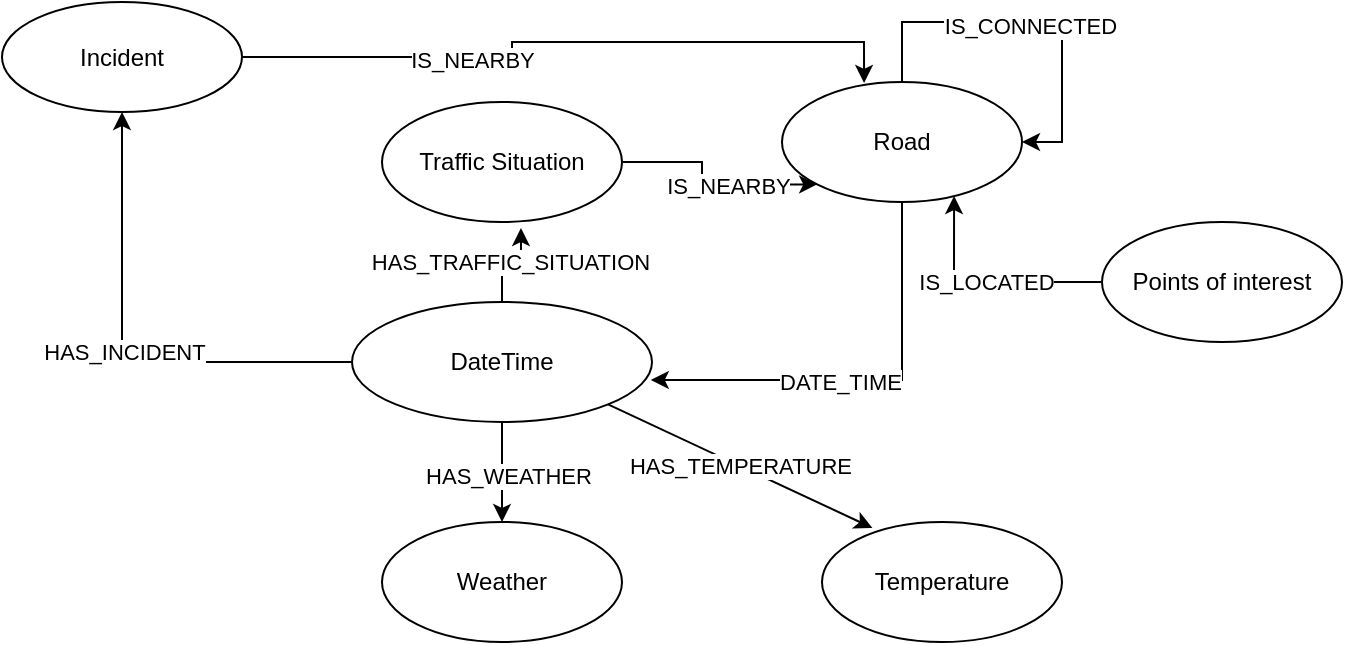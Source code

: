 <mxfile version="19.0.3" type="device"><diagram id="l6fLpSyLQ2XequCTy9tS" name="Page-1"><mxGraphModel dx="2413" dy="745" grid="1" gridSize="10" guides="1" tooltips="1" connect="1" arrows="1" fold="1" page="1" pageScale="1" pageWidth="827" pageHeight="1169" math="0" shadow="0"><root><mxCell id="0"/><mxCell id="1" parent="0"/><mxCell id="zzLDpk-sGfUP1zNuHT5k-7" style="edgeStyle=orthogonalEdgeStyle;rounded=0;orthogonalLoop=1;jettySize=auto;html=1;entryX=0.996;entryY=0.65;entryDx=0;entryDy=0;entryPerimeter=0;" parent="1" source="CVK_DnbALnRQpaXqQVXa-2" target="CVK_DnbALnRQpaXqQVXa-4" edge="1"><mxGeometry relative="1" as="geometry"><Array as="points"><mxPoint x="-540" y="199"/></Array></mxGeometry></mxCell><mxCell id="zzLDpk-sGfUP1zNuHT5k-8" value="DATE_TIME" style="edgeLabel;html=1;align=center;verticalAlign=middle;resizable=0;points=[];" parent="zzLDpk-sGfUP1zNuHT5k-7" vertex="1" connectable="0"><mxGeometry x="0.094" y="2" relative="1" as="geometry"><mxPoint x="-3" y="-1" as="offset"/></mxGeometry></mxCell><mxCell id="CVK_DnbALnRQpaXqQVXa-2" value="Road" style="ellipse;whiteSpace=wrap;html=1;" parent="1" vertex="1"><mxGeometry x="-600" y="50" width="120" height="60" as="geometry"/></mxCell><mxCell id="CVK_DnbALnRQpaXqQVXa-13" value="IS_LOCATED" style="edgeStyle=orthogonalEdgeStyle;rounded=0;orthogonalLoop=1;jettySize=auto;html=1;entryX=0.717;entryY=0.95;entryDx=0;entryDy=0;entryPerimeter=0;" parent="1" source="CVK_DnbALnRQpaXqQVXa-3" target="CVK_DnbALnRQpaXqQVXa-2" edge="1"><mxGeometry relative="1" as="geometry"><mxPoint x="-490" y="130" as="targetPoint"/></mxGeometry></mxCell><mxCell id="CVK_DnbALnRQpaXqQVXa-3" value="Points of interest" style="ellipse;whiteSpace=wrap;html=1;" parent="1" vertex="1"><mxGeometry x="-440" y="120" width="120" height="60" as="geometry"/></mxCell><mxCell id="BgKfWiFMnTX2AtoJ_OBd-2" style="edgeStyle=orthogonalEdgeStyle;rounded=0;orthogonalLoop=1;jettySize=auto;html=1;entryX=0.5;entryY=0;entryDx=0;entryDy=0;" parent="1" source="CVK_DnbALnRQpaXqQVXa-4" target="BgKfWiFMnTX2AtoJ_OBd-1" edge="1"><mxGeometry relative="1" as="geometry"/></mxCell><mxCell id="BgKfWiFMnTX2AtoJ_OBd-3" value="HAS_WEATHER" style="edgeLabel;html=1;align=center;verticalAlign=middle;resizable=0;points=[];" parent="BgKfWiFMnTX2AtoJ_OBd-2" vertex="1" connectable="0"><mxGeometry x="0.08" y="3" relative="1" as="geometry"><mxPoint as="offset"/></mxGeometry></mxCell><mxCell id="jJKXX-mgVOs7kS4YwXCo-3" style="edgeStyle=orthogonalEdgeStyle;rounded=0;orthogonalLoop=1;jettySize=auto;html=1;" parent="1" source="CVK_DnbALnRQpaXqQVXa-4" target="jJKXX-mgVOs7kS4YwXCo-1" edge="1"><mxGeometry relative="1" as="geometry"/></mxCell><mxCell id="jJKXX-mgVOs7kS4YwXCo-4" value="HAS_INCIDENT" style="edgeLabel;html=1;align=center;verticalAlign=middle;resizable=0;points=[];" parent="jJKXX-mgVOs7kS4YwXCo-3" vertex="1" connectable="0"><mxGeometry y="-1" relative="1" as="geometry"><mxPoint as="offset"/></mxGeometry></mxCell><mxCell id="zzLDpk-sGfUP1zNuHT5k-4" value="HAS_TRAFFIC_SITUATION" style="edgeStyle=orthogonalEdgeStyle;rounded=0;orthogonalLoop=1;jettySize=auto;html=1;entryX=0.579;entryY=1.05;entryDx=0;entryDy=0;entryPerimeter=0;" parent="1" source="CVK_DnbALnRQpaXqQVXa-4" target="CVK_DnbALnRQpaXqQVXa-5" edge="1"><mxGeometry relative="1" as="geometry"/></mxCell><mxCell id="CVK_DnbALnRQpaXqQVXa-4" value="DateTime" style="ellipse;whiteSpace=wrap;html=1;" parent="1" vertex="1"><mxGeometry x="-815" y="160" width="150" height="60" as="geometry"/></mxCell><mxCell id="uM7hI6JyogQLXGNQNtPG-7" style="edgeStyle=orthogonalEdgeStyle;rounded=0;orthogonalLoop=1;jettySize=auto;html=1;entryX=0;entryY=1;entryDx=0;entryDy=0;" edge="1" parent="1" source="CVK_DnbALnRQpaXqQVXa-5" target="CVK_DnbALnRQpaXqQVXa-2"><mxGeometry relative="1" as="geometry"/></mxCell><mxCell id="uM7hI6JyogQLXGNQNtPG-8" value="IS_NEARBY" style="edgeLabel;html=1;align=center;verticalAlign=middle;resizable=0;points=[];" vertex="1" connectable="0" parent="uM7hI6JyogQLXGNQNtPG-7"><mxGeometry x="0.18" y="-1" relative="1" as="geometry"><mxPoint as="offset"/></mxGeometry></mxCell><mxCell id="CVK_DnbALnRQpaXqQVXa-5" value="Traffic Situation" style="ellipse;whiteSpace=wrap;html=1;" parent="1" vertex="1"><mxGeometry x="-800" y="60" width="120" height="60" as="geometry"/></mxCell><mxCell id="BgKfWiFMnTX2AtoJ_OBd-1" value="Weather" style="ellipse;whiteSpace=wrap;html=1;" parent="1" vertex="1"><mxGeometry x="-800" y="270" width="120" height="60" as="geometry"/></mxCell><mxCell id="uM7hI6JyogQLXGNQNtPG-5" style="edgeStyle=orthogonalEdgeStyle;rounded=0;orthogonalLoop=1;jettySize=auto;html=1;entryX=0.342;entryY=0.008;entryDx=0;entryDy=0;entryPerimeter=0;" edge="1" parent="1" source="jJKXX-mgVOs7kS4YwXCo-1" target="CVK_DnbALnRQpaXqQVXa-2"><mxGeometry relative="1" as="geometry"/></mxCell><mxCell id="uM7hI6JyogQLXGNQNtPG-6" value="IS_NEARBY" style="edgeLabel;html=1;align=center;verticalAlign=middle;resizable=0;points=[];" vertex="1" connectable="0" parent="uM7hI6JyogQLXGNQNtPG-5"><mxGeometry x="-0.322" y="-1" relative="1" as="geometry"><mxPoint as="offset"/></mxGeometry></mxCell><mxCell id="jJKXX-mgVOs7kS4YwXCo-1" value="Incident&lt;br&gt;" style="ellipse;whiteSpace=wrap;html=1;" parent="1" vertex="1"><mxGeometry x="-990" y="10" width="120" height="55" as="geometry"/></mxCell><mxCell id="jJKXX-mgVOs7kS4YwXCo-5" value="Temperature" style="ellipse;whiteSpace=wrap;html=1;" parent="1" vertex="1"><mxGeometry x="-580" y="270" width="120" height="60" as="geometry"/></mxCell><mxCell id="jJKXX-mgVOs7kS4YwXCo-6" value="HAS_TEMPERATURE" style="endArrow=classic;html=1;rounded=0;exitX=1;exitY=1;exitDx=0;exitDy=0;entryX=0.21;entryY=0.049;entryDx=0;entryDy=0;entryPerimeter=0;" parent="1" source="CVK_DnbALnRQpaXqQVXa-4" target="jJKXX-mgVOs7kS4YwXCo-5" edge="1"><mxGeometry width="50" height="50" relative="1" as="geometry"><mxPoint x="-700" y="460" as="sourcePoint"/><mxPoint x="-520" y="250" as="targetPoint"/></mxGeometry></mxCell><mxCell id="zzLDpk-sGfUP1zNuHT5k-10" style="edgeStyle=orthogonalEdgeStyle;rounded=0;orthogonalLoop=1;jettySize=auto;html=1;entryX=1;entryY=0.5;entryDx=0;entryDy=0;" parent="1" source="CVK_DnbALnRQpaXqQVXa-2" target="CVK_DnbALnRQpaXqQVXa-2" edge="1"><mxGeometry relative="1" as="geometry"><Array as="points"><mxPoint x="-540" y="20"/><mxPoint x="-460" y="20"/><mxPoint x="-460" y="80"/></Array></mxGeometry></mxCell><mxCell id="zzLDpk-sGfUP1zNuHT5k-11" value="IS_CONNECTED" style="edgeLabel;html=1;align=center;verticalAlign=middle;resizable=0;points=[];" parent="zzLDpk-sGfUP1zNuHT5k-10" vertex="1" connectable="0"><mxGeometry x="-0.012" y="-2" relative="1" as="geometry"><mxPoint as="offset"/></mxGeometry></mxCell></root></mxGraphModel></diagram></mxfile>